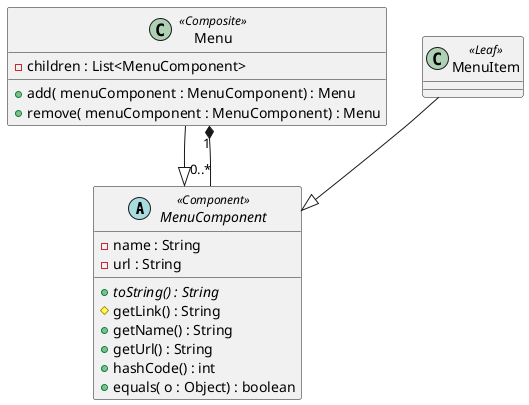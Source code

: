 @startuml

abstract class MenuComponent <<Component>>{
    - name : String
    - url : String
    + {abstract} toString() : String
    # getLink() : String
    + getName() : String
    + getUrl() : String
    + hashCode() : int
    + equals( o : Object) : boolean
}

class Menu <<Composite>>{
    - children : List<MenuComponent>
    + add( menuComponent : MenuComponent) : Menu
    + remove( menuComponent : MenuComponent) : Menu
}

class MenuItem <<Leaf>>{

}

Menu --|> MenuComponent
Menu "1"*--"0..*" MenuComponent
MenuItem --|> MenuComponent
@enduml